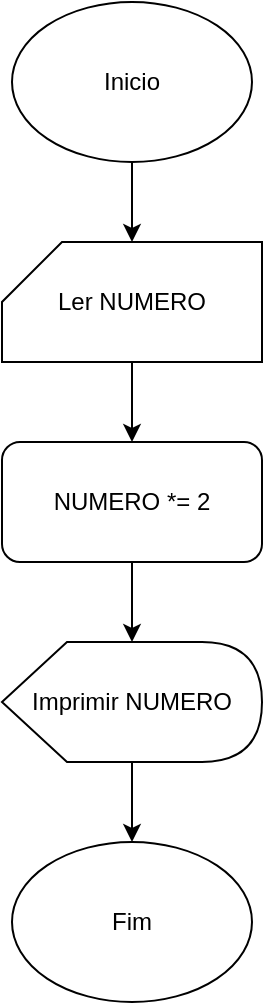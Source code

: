 <mxfile version="24.0.1" type="github">
  <diagram name="Page-1" id="DsO5v2VzU0-Ilo6wgLf4">
    <mxGraphModel dx="1393" dy="835" grid="1" gridSize="10" guides="1" tooltips="1" connect="1" arrows="1" fold="1" page="1" pageScale="1" pageWidth="850" pageHeight="1100" math="0" shadow="0">
      <root>
        <mxCell id="0" />
        <mxCell id="1" parent="0" />
        <mxCell id="pjhmZyWJuiD1uGxvPF4r-3" value="" style="edgeStyle=orthogonalEdgeStyle;rounded=0;orthogonalLoop=1;jettySize=auto;html=1;" edge="1" parent="1" source="pjhmZyWJuiD1uGxvPF4r-1" target="pjhmZyWJuiD1uGxvPF4r-2">
          <mxGeometry relative="1" as="geometry" />
        </mxCell>
        <mxCell id="pjhmZyWJuiD1uGxvPF4r-1" value="Inicio" style="ellipse;whiteSpace=wrap;html=1;" vertex="1" parent="1">
          <mxGeometry x="355" y="170" width="120" height="80" as="geometry" />
        </mxCell>
        <mxCell id="pjhmZyWJuiD1uGxvPF4r-5" value="" style="edgeStyle=orthogonalEdgeStyle;rounded=0;orthogonalLoop=1;jettySize=auto;html=1;" edge="1" parent="1" source="pjhmZyWJuiD1uGxvPF4r-2" target="pjhmZyWJuiD1uGxvPF4r-4">
          <mxGeometry relative="1" as="geometry" />
        </mxCell>
        <mxCell id="pjhmZyWJuiD1uGxvPF4r-2" value="Ler NUMERO" style="shape=card;whiteSpace=wrap;html=1;" vertex="1" parent="1">
          <mxGeometry x="350" y="290" width="130" height="60" as="geometry" />
        </mxCell>
        <mxCell id="pjhmZyWJuiD1uGxvPF4r-8" value="" style="edgeStyle=orthogonalEdgeStyle;rounded=0;orthogonalLoop=1;jettySize=auto;html=1;" edge="1" parent="1" source="pjhmZyWJuiD1uGxvPF4r-4" target="pjhmZyWJuiD1uGxvPF4r-6">
          <mxGeometry relative="1" as="geometry" />
        </mxCell>
        <mxCell id="pjhmZyWJuiD1uGxvPF4r-4" value="NUMERO *= 2" style="rounded=1;whiteSpace=wrap;html=1;" vertex="1" parent="1">
          <mxGeometry x="350" y="390" width="130" height="60" as="geometry" />
        </mxCell>
        <mxCell id="pjhmZyWJuiD1uGxvPF4r-10" value="" style="edgeStyle=orthogonalEdgeStyle;rounded=0;orthogonalLoop=1;jettySize=auto;html=1;" edge="1" parent="1" source="pjhmZyWJuiD1uGxvPF4r-6" target="pjhmZyWJuiD1uGxvPF4r-9">
          <mxGeometry relative="1" as="geometry" />
        </mxCell>
        <mxCell id="pjhmZyWJuiD1uGxvPF4r-6" value="Imprimir NUMERO" style="shape=display;whiteSpace=wrap;html=1;" vertex="1" parent="1">
          <mxGeometry x="350" y="490" width="130" height="60" as="geometry" />
        </mxCell>
        <mxCell id="pjhmZyWJuiD1uGxvPF4r-9" value="Fim" style="ellipse;whiteSpace=wrap;html=1;" vertex="1" parent="1">
          <mxGeometry x="355" y="590" width="120" height="80" as="geometry" />
        </mxCell>
      </root>
    </mxGraphModel>
  </diagram>
</mxfile>
